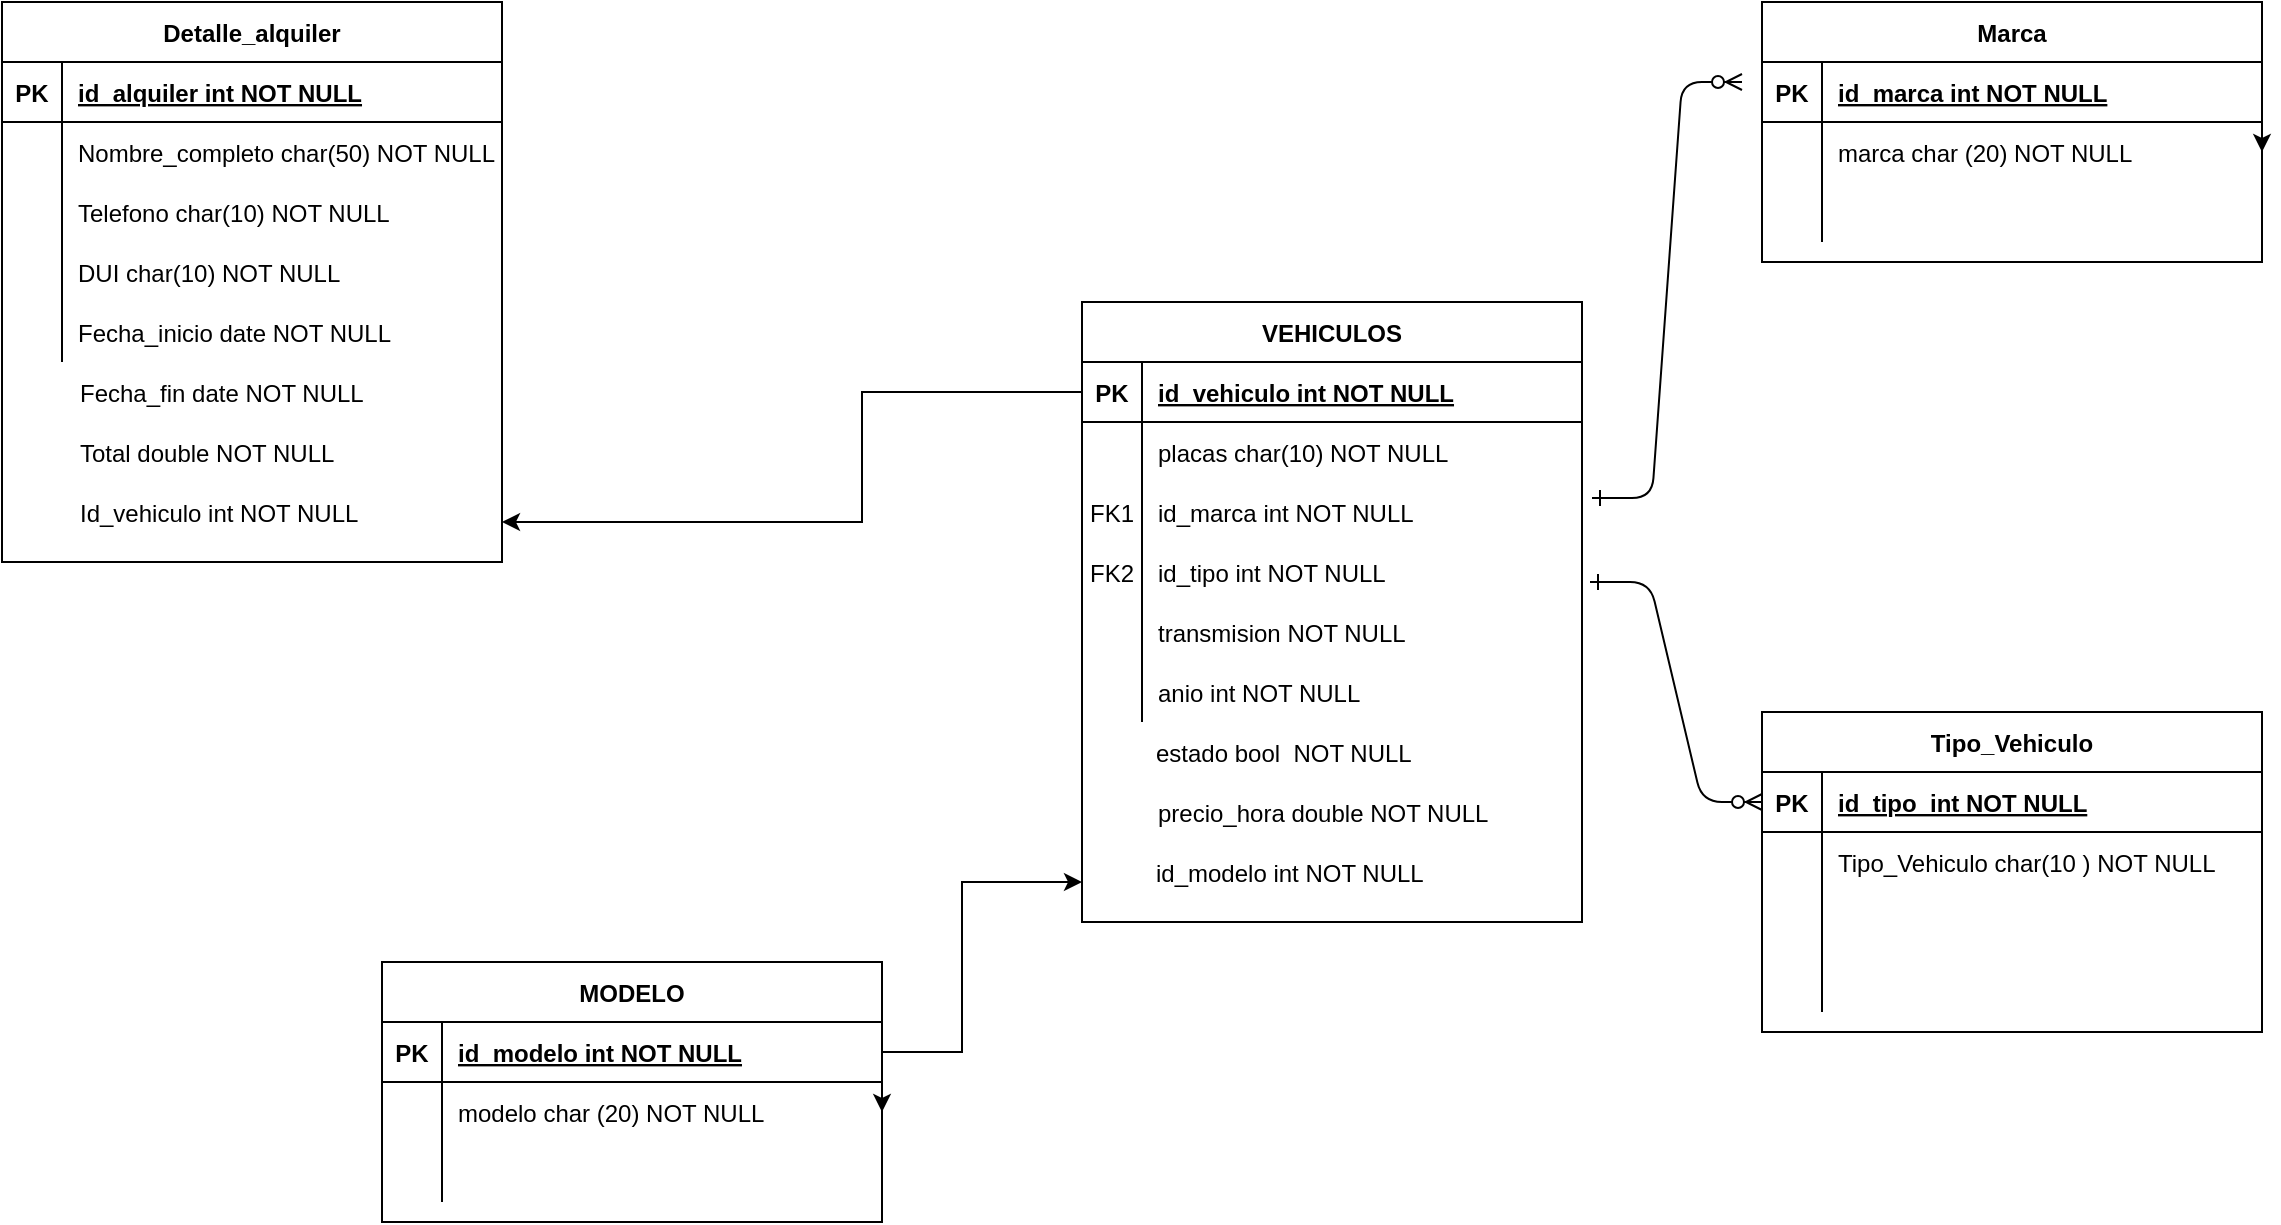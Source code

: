 <mxfile version="14.4.2" type="device"><diagram id="R2lEEEUBdFMjLlhIrx00" name="Page-1"><mxGraphModel dx="1635" dy="1612" grid="1" gridSize="10" guides="1" tooltips="1" connect="1" arrows="1" fold="1" page="1" pageScale="1" pageWidth="850" pageHeight="1100" math="0" shadow="0" extFonts="Permanent Marker^https://fonts.googleapis.com/css?family=Permanent+Marker"><root><mxCell id="0"/><mxCell id="1" parent="0"/><mxCell id="C-vyLk0tnHw3VtMMgP7b-1" value="" style="edgeStyle=entityRelationEdgeStyle;endArrow=ERzeroToMany;startArrow=ERone;endFill=1;startFill=0;entryX=0;entryY=0.5;entryDx=0;entryDy=0;" parent="1" target="C-vyLk0tnHw3VtMMgP7b-3" edge="1"><mxGeometry width="100" height="100" relative="1" as="geometry"><mxPoint x="374" y="260" as="sourcePoint"/><mxPoint x="440" y="620" as="targetPoint"/></mxGeometry></mxCell><mxCell id="C-vyLk0tnHw3VtMMgP7b-12" value="" style="edgeStyle=entityRelationEdgeStyle;endArrow=ERzeroToMany;startArrow=ERone;endFill=1;startFill=0;exitX=1.02;exitY=0.267;exitDx=0;exitDy=0;exitPerimeter=0;" parent="1" source="2K4I8nsogETPvJDbCWGR-4" edge="1"><mxGeometry width="100" height="100" relative="1" as="geometry"><mxPoint x="400" y="180" as="sourcePoint"/><mxPoint x="450" y="10" as="targetPoint"/></mxGeometry></mxCell><mxCell id="C-vyLk0tnHw3VtMMgP7b-2" value="Tipo_Vehiculo" style="shape=table;startSize=30;container=1;collapsible=1;childLayout=tableLayout;fixedRows=1;rowLines=0;fontStyle=1;align=center;resizeLast=1;" parent="1" vertex="1"><mxGeometry x="460" y="325" width="250" height="160" as="geometry"/></mxCell><mxCell id="C-vyLk0tnHw3VtMMgP7b-3" value="" style="shape=partialRectangle;collapsible=0;dropTarget=0;pointerEvents=0;fillColor=none;points=[[0,0.5],[1,0.5]];portConstraint=eastwest;top=0;left=0;right=0;bottom=1;" parent="C-vyLk0tnHw3VtMMgP7b-2" vertex="1"><mxGeometry y="30" width="250" height="30" as="geometry"/></mxCell><mxCell id="C-vyLk0tnHw3VtMMgP7b-4" value="PK" style="shape=partialRectangle;overflow=hidden;connectable=0;fillColor=none;top=0;left=0;bottom=0;right=0;fontStyle=1;" parent="C-vyLk0tnHw3VtMMgP7b-3" vertex="1"><mxGeometry width="30" height="30" as="geometry"/></mxCell><mxCell id="C-vyLk0tnHw3VtMMgP7b-5" value="id_tipo  int NOT NULL " style="shape=partialRectangle;overflow=hidden;connectable=0;fillColor=none;top=0;left=0;bottom=0;right=0;align=left;spacingLeft=6;fontStyle=5;" parent="C-vyLk0tnHw3VtMMgP7b-3" vertex="1"><mxGeometry x="30" width="220" height="30" as="geometry"/></mxCell><mxCell id="C-vyLk0tnHw3VtMMgP7b-6" value="" style="shape=partialRectangle;collapsible=0;dropTarget=0;pointerEvents=0;fillColor=none;points=[[0,0.5],[1,0.5]];portConstraint=eastwest;top=0;left=0;right=0;bottom=0;" parent="C-vyLk0tnHw3VtMMgP7b-2" vertex="1"><mxGeometry y="60" width="250" height="30" as="geometry"/></mxCell><mxCell id="C-vyLk0tnHw3VtMMgP7b-7" value="" style="shape=partialRectangle;overflow=hidden;connectable=0;fillColor=none;top=0;left=0;bottom=0;right=0;" parent="C-vyLk0tnHw3VtMMgP7b-6" vertex="1"><mxGeometry width="30" height="30" as="geometry"/></mxCell><mxCell id="C-vyLk0tnHw3VtMMgP7b-8" value="Tipo_Vehiculo char(10 ) NOT NULL" style="shape=partialRectangle;overflow=hidden;connectable=0;fillColor=none;top=0;left=0;bottom=0;right=0;align=left;spacingLeft=6;" parent="C-vyLk0tnHw3VtMMgP7b-6" vertex="1"><mxGeometry x="30" width="220" height="30" as="geometry"/></mxCell><mxCell id="2K4I8nsogETPvJDbCWGR-9" value="" style="shape=partialRectangle;collapsible=0;dropTarget=0;pointerEvents=0;fillColor=none;points=[[0,0.5],[1,0.5]];portConstraint=eastwest;top=0;left=0;right=0;bottom=0;" parent="C-vyLk0tnHw3VtMMgP7b-2" vertex="1"><mxGeometry y="90" width="250" height="30" as="geometry"/></mxCell><mxCell id="2K4I8nsogETPvJDbCWGR-10" value="" style="shape=partialRectangle;overflow=hidden;connectable=0;fillColor=none;top=0;left=0;bottom=0;right=0;" parent="2K4I8nsogETPvJDbCWGR-9" vertex="1"><mxGeometry width="30" height="30" as="geometry"/></mxCell><mxCell id="2K4I8nsogETPvJDbCWGR-11" value="" style="shape=partialRectangle;overflow=hidden;connectable=0;fillColor=none;top=0;left=0;bottom=0;right=0;align=left;spacingLeft=6;" parent="2K4I8nsogETPvJDbCWGR-9" vertex="1"><mxGeometry x="30" width="220" height="30" as="geometry"/></mxCell><mxCell id="C-vyLk0tnHw3VtMMgP7b-9" value="" style="shape=partialRectangle;collapsible=0;dropTarget=0;pointerEvents=0;fillColor=none;points=[[0,0.5],[1,0.5]];portConstraint=eastwest;top=0;left=0;right=0;bottom=0;" parent="C-vyLk0tnHw3VtMMgP7b-2" vertex="1"><mxGeometry y="120" width="250" height="30" as="geometry"/></mxCell><mxCell id="C-vyLk0tnHw3VtMMgP7b-10" value="" style="shape=partialRectangle;overflow=hidden;connectable=0;fillColor=none;top=0;left=0;bottom=0;right=0;" parent="C-vyLk0tnHw3VtMMgP7b-9" vertex="1"><mxGeometry width="30" height="30" as="geometry"/></mxCell><mxCell id="C-vyLk0tnHw3VtMMgP7b-11" value="" style="shape=partialRectangle;overflow=hidden;connectable=0;fillColor=none;top=0;left=0;bottom=0;right=0;align=left;spacingLeft=6;" parent="C-vyLk0tnHw3VtMMgP7b-9" vertex="1"><mxGeometry x="30" width="220" height="30" as="geometry"/></mxCell><mxCell id="C-vyLk0tnHw3VtMMgP7b-23" value="VEHICULOS" style="shape=table;startSize=30;container=1;collapsible=1;childLayout=tableLayout;fixedRows=1;rowLines=0;fontStyle=1;align=center;resizeLast=1;" parent="1" vertex="1"><mxGeometry x="120" y="120" width="250" height="310" as="geometry"/></mxCell><mxCell id="C-vyLk0tnHw3VtMMgP7b-24" value="" style="shape=partialRectangle;collapsible=0;dropTarget=0;pointerEvents=0;fillColor=none;points=[[0,0.5],[1,0.5]];portConstraint=eastwest;top=0;left=0;right=0;bottom=1;" parent="C-vyLk0tnHw3VtMMgP7b-23" vertex="1"><mxGeometry y="30" width="250" height="30" as="geometry"/></mxCell><mxCell id="C-vyLk0tnHw3VtMMgP7b-25" value="PK" style="shape=partialRectangle;overflow=hidden;connectable=0;fillColor=none;top=0;left=0;bottom=0;right=0;fontStyle=1;" parent="C-vyLk0tnHw3VtMMgP7b-24" vertex="1"><mxGeometry width="30" height="30" as="geometry"/></mxCell><mxCell id="C-vyLk0tnHw3VtMMgP7b-26" value="id_vehiculo int NOT NULL " style="shape=partialRectangle;overflow=hidden;connectable=0;fillColor=none;top=0;left=0;bottom=0;right=0;align=left;spacingLeft=6;fontStyle=5;" parent="C-vyLk0tnHw3VtMMgP7b-24" vertex="1"><mxGeometry x="30" width="220" height="30" as="geometry"/></mxCell><mxCell id="2K4I8nsogETPvJDbCWGR-1" value="" style="shape=partialRectangle;collapsible=0;dropTarget=0;pointerEvents=0;fillColor=none;points=[[0,0.5],[1,0.5]];portConstraint=eastwest;top=0;left=0;right=0;bottom=0;" parent="C-vyLk0tnHw3VtMMgP7b-23" vertex="1"><mxGeometry y="60" width="250" height="30" as="geometry"/></mxCell><mxCell id="2K4I8nsogETPvJDbCWGR-2" value="" style="shape=partialRectangle;overflow=hidden;connectable=0;fillColor=none;top=0;left=0;bottom=0;right=0;" parent="2K4I8nsogETPvJDbCWGR-1" vertex="1"><mxGeometry width="30" height="30" as="geometry"/></mxCell><mxCell id="2K4I8nsogETPvJDbCWGR-3" value="placas char(10) NOT NULL" style="shape=partialRectangle;overflow=hidden;connectable=0;fillColor=none;top=0;left=0;bottom=0;right=0;align=left;spacingLeft=6;" parent="2K4I8nsogETPvJDbCWGR-1" vertex="1"><mxGeometry x="30" width="220" height="30" as="geometry"/></mxCell><mxCell id="2K4I8nsogETPvJDbCWGR-4" value="" style="shape=partialRectangle;collapsible=0;dropTarget=0;pointerEvents=0;fillColor=none;points=[[0,0.5],[1,0.5]];portConstraint=eastwest;top=0;left=0;right=0;bottom=0;" parent="C-vyLk0tnHw3VtMMgP7b-23" vertex="1"><mxGeometry y="90" width="250" height="30" as="geometry"/></mxCell><mxCell id="2K4I8nsogETPvJDbCWGR-5" value="" style="shape=partialRectangle;overflow=hidden;connectable=0;fillColor=none;top=0;left=0;bottom=0;right=0;" parent="2K4I8nsogETPvJDbCWGR-4" vertex="1"><mxGeometry width="30" height="30" as="geometry"/></mxCell><mxCell id="2K4I8nsogETPvJDbCWGR-6" value="id_marca int NOT NULL" style="shape=partialRectangle;overflow=hidden;connectable=0;fillColor=none;top=0;left=0;bottom=0;right=0;align=left;spacingLeft=6;" parent="2K4I8nsogETPvJDbCWGR-4" vertex="1"><mxGeometry x="30" width="220" height="30" as="geometry"/></mxCell><mxCell id="2K4I8nsogETPvJDbCWGR-13" value="" style="shape=partialRectangle;collapsible=0;dropTarget=0;pointerEvents=0;fillColor=none;points=[[0,0.5],[1,0.5]];portConstraint=eastwest;top=0;left=0;right=0;bottom=0;" parent="C-vyLk0tnHw3VtMMgP7b-23" vertex="1"><mxGeometry y="120" width="250" height="30" as="geometry"/></mxCell><mxCell id="2K4I8nsogETPvJDbCWGR-14" value="" style="shape=partialRectangle;overflow=hidden;connectable=0;fillColor=none;top=0;left=0;bottom=0;right=0;" parent="2K4I8nsogETPvJDbCWGR-13" vertex="1"><mxGeometry width="30" height="30" as="geometry"/></mxCell><mxCell id="2K4I8nsogETPvJDbCWGR-15" value="id_tipo int NOT NULL" style="shape=partialRectangle;overflow=hidden;connectable=0;fillColor=none;top=0;left=0;bottom=0;right=0;align=left;spacingLeft=6;" parent="2K4I8nsogETPvJDbCWGR-13" vertex="1"><mxGeometry x="30" width="220" height="30" as="geometry"/></mxCell><mxCell id="78cHv1lx6WUuVRvZwpIR-13" value="" style="shape=partialRectangle;collapsible=0;dropTarget=0;pointerEvents=0;fillColor=none;points=[[0,0.5],[1,0.5]];portConstraint=eastwest;top=0;left=0;right=0;bottom=0;" vertex="1" parent="C-vyLk0tnHw3VtMMgP7b-23"><mxGeometry y="150" width="250" height="30" as="geometry"/></mxCell><mxCell id="78cHv1lx6WUuVRvZwpIR-14" value="" style="shape=partialRectangle;overflow=hidden;connectable=0;fillColor=none;top=0;left=0;bottom=0;right=0;" vertex="1" parent="78cHv1lx6WUuVRvZwpIR-13"><mxGeometry width="30" height="30" as="geometry"/></mxCell><mxCell id="78cHv1lx6WUuVRvZwpIR-15" value="" style="shape=partialRectangle;overflow=hidden;connectable=0;fillColor=none;top=0;left=0;bottom=0;right=0;align=left;spacingLeft=6;" vertex="1" parent="78cHv1lx6WUuVRvZwpIR-13"><mxGeometry x="30" width="220" height="30" as="geometry"/></mxCell><mxCell id="C-vyLk0tnHw3VtMMgP7b-27" value="" style="shape=partialRectangle;collapsible=0;dropTarget=0;pointerEvents=0;fillColor=none;points=[[0,0.5],[1,0.5]];portConstraint=eastwest;top=0;left=0;right=0;bottom=0;" parent="C-vyLk0tnHw3VtMMgP7b-23" vertex="1"><mxGeometry y="180" width="250" height="30" as="geometry"/></mxCell><mxCell id="C-vyLk0tnHw3VtMMgP7b-28" value="" style="shape=partialRectangle;overflow=hidden;connectable=0;fillColor=none;top=0;left=0;bottom=0;right=0;" parent="C-vyLk0tnHw3VtMMgP7b-27" vertex="1"><mxGeometry width="30" height="30" as="geometry"/></mxCell><mxCell id="C-vyLk0tnHw3VtMMgP7b-29" value="anio int NOT NULL" style="shape=partialRectangle;overflow=hidden;connectable=0;fillColor=none;top=0;left=0;bottom=0;right=0;align=left;spacingLeft=6;" parent="C-vyLk0tnHw3VtMMgP7b-27" vertex="1"><mxGeometry x="30" width="220" height="30" as="geometry"/></mxCell><mxCell id="2K4I8nsogETPvJDbCWGR-7" value="FK2" style="shape=partialRectangle;overflow=hidden;connectable=0;fillColor=none;top=0;left=0;bottom=0;right=0;" parent="1" vertex="1"><mxGeometry x="120" y="240" width="30" height="30" as="geometry"/></mxCell><mxCell id="2K4I8nsogETPvJDbCWGR-8" value="FK1" style="shape=partialRectangle;overflow=hidden;connectable=0;fillColor=none;top=0;left=0;bottom=0;right=0;" parent="1" vertex="1"><mxGeometry x="120" y="210" width="30" height="30" as="geometry"/></mxCell><mxCell id="2K4I8nsogETPvJDbCWGR-17" value="Marca" style="shape=table;startSize=30;container=1;collapsible=1;childLayout=tableLayout;fixedRows=1;rowLines=0;fontStyle=1;align=center;resizeLast=1;" parent="1" vertex="1"><mxGeometry x="460" y="-30" width="250" height="130" as="geometry"/></mxCell><mxCell id="2K4I8nsogETPvJDbCWGR-18" style="edgeStyle=orthogonalEdgeStyle;rounded=0;orthogonalLoop=1;jettySize=auto;html=1;exitX=1;exitY=0.5;exitDx=0;exitDy=0;entryX=1;entryY=0.5;entryDx=0;entryDy=0;" parent="2K4I8nsogETPvJDbCWGR-17" source="2K4I8nsogETPvJDbCWGR-19" target="2K4I8nsogETPvJDbCWGR-22" edge="1"><mxGeometry relative="1" as="geometry"/></mxCell><mxCell id="2K4I8nsogETPvJDbCWGR-19" value="" style="shape=partialRectangle;collapsible=0;dropTarget=0;pointerEvents=0;fillColor=none;points=[[0,0.5],[1,0.5]];portConstraint=eastwest;top=0;left=0;right=0;bottom=1;" parent="2K4I8nsogETPvJDbCWGR-17" vertex="1"><mxGeometry y="30" width="250" height="30" as="geometry"/></mxCell><mxCell id="2K4I8nsogETPvJDbCWGR-20" value="PK" style="shape=partialRectangle;overflow=hidden;connectable=0;fillColor=none;top=0;left=0;bottom=0;right=0;fontStyle=1;" parent="2K4I8nsogETPvJDbCWGR-19" vertex="1"><mxGeometry width="30" height="30" as="geometry"/></mxCell><mxCell id="2K4I8nsogETPvJDbCWGR-21" value="id_marca int NOT NULL " style="shape=partialRectangle;overflow=hidden;connectable=0;fillColor=none;top=0;left=0;bottom=0;right=0;align=left;spacingLeft=6;fontStyle=5;" parent="2K4I8nsogETPvJDbCWGR-19" vertex="1"><mxGeometry x="30" width="220" height="30" as="geometry"/></mxCell><mxCell id="2K4I8nsogETPvJDbCWGR-22" value="" style="shape=partialRectangle;collapsible=0;dropTarget=0;pointerEvents=0;fillColor=none;points=[[0,0.5],[1,0.5]];portConstraint=eastwest;top=0;left=0;right=0;bottom=0;" parent="2K4I8nsogETPvJDbCWGR-17" vertex="1"><mxGeometry y="60" width="250" height="30" as="geometry"/></mxCell><mxCell id="2K4I8nsogETPvJDbCWGR-23" value="" style="shape=partialRectangle;overflow=hidden;connectable=0;fillColor=none;top=0;left=0;bottom=0;right=0;" parent="2K4I8nsogETPvJDbCWGR-22" vertex="1"><mxGeometry width="30" height="30" as="geometry"/></mxCell><mxCell id="2K4I8nsogETPvJDbCWGR-24" value="marca char (20) NOT NULL" style="shape=partialRectangle;overflow=hidden;connectable=0;fillColor=none;top=0;left=0;bottom=0;right=0;align=left;spacingLeft=6;" parent="2K4I8nsogETPvJDbCWGR-22" vertex="1"><mxGeometry x="30" width="220" height="30" as="geometry"/></mxCell><mxCell id="2K4I8nsogETPvJDbCWGR-25" value="" style="shape=partialRectangle;collapsible=0;dropTarget=0;pointerEvents=0;fillColor=none;points=[[0,0.5],[1,0.5]];portConstraint=eastwest;top=0;left=0;right=0;bottom=0;" parent="2K4I8nsogETPvJDbCWGR-17" vertex="1"><mxGeometry y="90" width="250" height="30" as="geometry"/></mxCell><mxCell id="2K4I8nsogETPvJDbCWGR-26" value="" style="shape=partialRectangle;overflow=hidden;connectable=0;fillColor=none;top=0;left=0;bottom=0;right=0;" parent="2K4I8nsogETPvJDbCWGR-25" vertex="1"><mxGeometry width="30" height="30" as="geometry"/></mxCell><mxCell id="2K4I8nsogETPvJDbCWGR-27" value="" style="shape=partialRectangle;overflow=hidden;connectable=0;fillColor=none;top=0;left=0;bottom=0;right=0;align=left;spacingLeft=6;" parent="2K4I8nsogETPvJDbCWGR-25" vertex="1"><mxGeometry x="30" width="220" height="30" as="geometry"/></mxCell><mxCell id="2K4I8nsogETPvJDbCWGR-44" value="id_modelo int NOT NULL" style="shape=partialRectangle;overflow=hidden;connectable=0;fillColor=none;top=0;left=0;bottom=0;right=0;align=left;spacingLeft=6;" parent="1" vertex="1"><mxGeometry x="149" y="390" width="220" height="30" as="geometry"/></mxCell><mxCell id="2K4I8nsogETPvJDbCWGR-52" value="estado bool  NOT NULL" style="shape=partialRectangle;overflow=hidden;connectable=0;fillColor=none;top=0;left=0;bottom=0;right=0;align=left;spacingLeft=6;" parent="1" vertex="1"><mxGeometry x="149" y="330" width="220" height="30" as="geometry"/></mxCell><mxCell id="2K4I8nsogETPvJDbCWGR-57" value="Detalle_alquiler" style="shape=table;startSize=30;container=1;collapsible=1;childLayout=tableLayout;fixedRows=1;rowLines=0;fontStyle=1;align=center;resizeLast=1;" parent="1" vertex="1"><mxGeometry x="-420" y="-30" width="250" height="280" as="geometry"/></mxCell><mxCell id="2K4I8nsogETPvJDbCWGR-58" value="" style="shape=partialRectangle;collapsible=0;dropTarget=0;pointerEvents=0;fillColor=none;points=[[0,0.5],[1,0.5]];portConstraint=eastwest;top=0;left=0;right=0;bottom=1;" parent="2K4I8nsogETPvJDbCWGR-57" vertex="1"><mxGeometry y="30" width="250" height="30" as="geometry"/></mxCell><mxCell id="2K4I8nsogETPvJDbCWGR-59" value="PK" style="shape=partialRectangle;overflow=hidden;connectable=0;fillColor=none;top=0;left=0;bottom=0;right=0;fontStyle=1;" parent="2K4I8nsogETPvJDbCWGR-58" vertex="1"><mxGeometry width="30" height="30" as="geometry"/></mxCell><mxCell id="2K4I8nsogETPvJDbCWGR-60" value="id_alquiler int NOT NULL " style="shape=partialRectangle;overflow=hidden;connectable=0;fillColor=none;top=0;left=0;bottom=0;right=0;align=left;spacingLeft=6;fontStyle=5;" parent="2K4I8nsogETPvJDbCWGR-58" vertex="1"><mxGeometry x="30" width="220" height="30" as="geometry"/></mxCell><mxCell id="2K4I8nsogETPvJDbCWGR-61" value="" style="shape=partialRectangle;collapsible=0;dropTarget=0;pointerEvents=0;fillColor=none;points=[[0,0.5],[1,0.5]];portConstraint=eastwest;top=0;left=0;right=0;bottom=0;" parent="2K4I8nsogETPvJDbCWGR-57" vertex="1"><mxGeometry y="60" width="250" height="30" as="geometry"/></mxCell><mxCell id="2K4I8nsogETPvJDbCWGR-62" value="" style="shape=partialRectangle;overflow=hidden;connectable=0;fillColor=none;top=0;left=0;bottom=0;right=0;" parent="2K4I8nsogETPvJDbCWGR-61" vertex="1"><mxGeometry width="30" height="30" as="geometry"/></mxCell><mxCell id="2K4I8nsogETPvJDbCWGR-63" value="Nombre_completo char(50) NOT NULL" style="shape=partialRectangle;overflow=hidden;connectable=0;fillColor=none;top=0;left=0;bottom=0;right=0;align=left;spacingLeft=6;" parent="2K4I8nsogETPvJDbCWGR-61" vertex="1"><mxGeometry x="30" width="220" height="30" as="geometry"/></mxCell><mxCell id="2K4I8nsogETPvJDbCWGR-64" value="" style="shape=partialRectangle;collapsible=0;dropTarget=0;pointerEvents=0;fillColor=none;points=[[0,0.5],[1,0.5]];portConstraint=eastwest;top=0;left=0;right=0;bottom=0;" parent="2K4I8nsogETPvJDbCWGR-57" vertex="1"><mxGeometry y="90" width="250" height="30" as="geometry"/></mxCell><mxCell id="2K4I8nsogETPvJDbCWGR-65" value="" style="shape=partialRectangle;overflow=hidden;connectable=0;fillColor=none;top=0;left=0;bottom=0;right=0;" parent="2K4I8nsogETPvJDbCWGR-64" vertex="1"><mxGeometry width="30" height="30" as="geometry"/></mxCell><mxCell id="2K4I8nsogETPvJDbCWGR-66" value="Telefono char(10) NOT NULL" style="shape=partialRectangle;overflow=hidden;connectable=0;fillColor=none;top=0;left=0;bottom=0;right=0;align=left;spacingLeft=6;" parent="2K4I8nsogETPvJDbCWGR-64" vertex="1"><mxGeometry x="30" width="220" height="30" as="geometry"/></mxCell><mxCell id="2K4I8nsogETPvJDbCWGR-67" value="" style="shape=partialRectangle;collapsible=0;dropTarget=0;pointerEvents=0;fillColor=none;points=[[0,0.5],[1,0.5]];portConstraint=eastwest;top=0;left=0;right=0;bottom=0;" parent="2K4I8nsogETPvJDbCWGR-57" vertex="1"><mxGeometry y="120" width="250" height="30" as="geometry"/></mxCell><mxCell id="2K4I8nsogETPvJDbCWGR-68" value="" style="shape=partialRectangle;overflow=hidden;connectable=0;fillColor=none;top=0;left=0;bottom=0;right=0;" parent="2K4I8nsogETPvJDbCWGR-67" vertex="1"><mxGeometry width="30" height="30" as="geometry"/></mxCell><mxCell id="2K4I8nsogETPvJDbCWGR-69" value="DUI char(10) NOT NULL" style="shape=partialRectangle;overflow=hidden;connectable=0;fillColor=none;top=0;left=0;bottom=0;right=0;align=left;spacingLeft=6;" parent="2K4I8nsogETPvJDbCWGR-67" vertex="1"><mxGeometry x="30" width="220" height="30" as="geometry"/></mxCell><mxCell id="2K4I8nsogETPvJDbCWGR-70" value="" style="shape=partialRectangle;collapsible=0;dropTarget=0;pointerEvents=0;fillColor=none;points=[[0,0.5],[1,0.5]];portConstraint=eastwest;top=0;left=0;right=0;bottom=0;" parent="2K4I8nsogETPvJDbCWGR-57" vertex="1"><mxGeometry y="150" width="250" height="30" as="geometry"/></mxCell><mxCell id="2K4I8nsogETPvJDbCWGR-71" value="" style="shape=partialRectangle;overflow=hidden;connectable=0;fillColor=none;top=0;left=0;bottom=0;right=0;" parent="2K4I8nsogETPvJDbCWGR-70" vertex="1"><mxGeometry width="30" height="30" as="geometry"/></mxCell><mxCell id="2K4I8nsogETPvJDbCWGR-72" value="Fecha_inicio date NOT NULL" style="shape=partialRectangle;overflow=hidden;connectable=0;fillColor=none;top=0;left=0;bottom=0;right=0;align=left;spacingLeft=6;" parent="2K4I8nsogETPvJDbCWGR-70" vertex="1"><mxGeometry x="30" width="220" height="30" as="geometry"/></mxCell><mxCell id="2K4I8nsogETPvJDbCWGR-73" value="precio_hora double NOT NULL" style="shape=partialRectangle;overflow=hidden;connectable=0;fillColor=none;top=0;left=0;bottom=0;right=0;align=left;spacingLeft=6;" parent="1" vertex="1"><mxGeometry x="150" y="360" width="220" height="30" as="geometry"/></mxCell><mxCell id="2K4I8nsogETPvJDbCWGR-74" value="Fecha_fin date NOT NULL" style="shape=partialRectangle;overflow=hidden;connectable=0;fillColor=none;top=0;left=0;bottom=0;right=0;align=left;spacingLeft=6;" parent="1" vertex="1"><mxGeometry x="-389" y="150" width="220" height="30" as="geometry"/></mxCell><mxCell id="2K4I8nsogETPvJDbCWGR-75" value="Total double NOT NULL" style="shape=partialRectangle;overflow=hidden;connectable=0;fillColor=none;top=0;left=0;bottom=0;right=0;align=left;spacingLeft=6;" parent="1" vertex="1"><mxGeometry x="-389" y="180" width="220" height="30" as="geometry"/></mxCell><mxCell id="2K4I8nsogETPvJDbCWGR-76" value="Id_vehiculo int NOT NULL" style="shape=partialRectangle;overflow=hidden;connectable=0;fillColor=none;top=0;left=0;bottom=0;right=0;align=left;spacingLeft=6;" parent="1" vertex="1"><mxGeometry x="-389" y="210" width="220" height="30" as="geometry"/></mxCell><mxCell id="78cHv1lx6WUuVRvZwpIR-1" style="edgeStyle=orthogonalEdgeStyle;rounded=0;orthogonalLoop=1;jettySize=auto;html=1;" edge="1" parent="1" source="C-vyLk0tnHw3VtMMgP7b-24"><mxGeometry relative="1" as="geometry"><mxPoint x="-170" y="230" as="targetPoint"/><Array as="points"><mxPoint x="10" y="165"/><mxPoint x="10" y="230"/></Array></mxGeometry></mxCell><mxCell id="78cHv1lx6WUuVRvZwpIR-2" value="MODELO" style="shape=table;startSize=30;container=1;collapsible=1;childLayout=tableLayout;fixedRows=1;rowLines=0;fontStyle=1;align=center;resizeLast=1;" vertex="1" parent="1"><mxGeometry x="-230" y="450" width="250" height="130" as="geometry"/></mxCell><mxCell id="78cHv1lx6WUuVRvZwpIR-3" style="edgeStyle=orthogonalEdgeStyle;rounded=0;orthogonalLoop=1;jettySize=auto;html=1;exitX=1;exitY=0.5;exitDx=0;exitDy=0;entryX=1;entryY=0.5;entryDx=0;entryDy=0;" edge="1" parent="78cHv1lx6WUuVRvZwpIR-2" source="78cHv1lx6WUuVRvZwpIR-4" target="78cHv1lx6WUuVRvZwpIR-7"><mxGeometry relative="1" as="geometry"/></mxCell><mxCell id="78cHv1lx6WUuVRvZwpIR-4" value="" style="shape=partialRectangle;collapsible=0;dropTarget=0;pointerEvents=0;fillColor=none;points=[[0,0.5],[1,0.5]];portConstraint=eastwest;top=0;left=0;right=0;bottom=1;" vertex="1" parent="78cHv1lx6WUuVRvZwpIR-2"><mxGeometry y="30" width="250" height="30" as="geometry"/></mxCell><mxCell id="78cHv1lx6WUuVRvZwpIR-5" value="PK" style="shape=partialRectangle;overflow=hidden;connectable=0;fillColor=none;top=0;left=0;bottom=0;right=0;fontStyle=1;" vertex="1" parent="78cHv1lx6WUuVRvZwpIR-4"><mxGeometry width="30" height="30" as="geometry"/></mxCell><mxCell id="78cHv1lx6WUuVRvZwpIR-6" value="id_modelo int NOT NULL " style="shape=partialRectangle;overflow=hidden;connectable=0;fillColor=none;top=0;left=0;bottom=0;right=0;align=left;spacingLeft=6;fontStyle=5;" vertex="1" parent="78cHv1lx6WUuVRvZwpIR-4"><mxGeometry x="30" width="220" height="30" as="geometry"/></mxCell><mxCell id="78cHv1lx6WUuVRvZwpIR-7" value="" style="shape=partialRectangle;collapsible=0;dropTarget=0;pointerEvents=0;fillColor=none;points=[[0,0.5],[1,0.5]];portConstraint=eastwest;top=0;left=0;right=0;bottom=0;" vertex="1" parent="78cHv1lx6WUuVRvZwpIR-2"><mxGeometry y="60" width="250" height="30" as="geometry"/></mxCell><mxCell id="78cHv1lx6WUuVRvZwpIR-8" value="" style="shape=partialRectangle;overflow=hidden;connectable=0;fillColor=none;top=0;left=0;bottom=0;right=0;" vertex="1" parent="78cHv1lx6WUuVRvZwpIR-7"><mxGeometry width="30" height="30" as="geometry"/></mxCell><mxCell id="78cHv1lx6WUuVRvZwpIR-9" value="modelo char (20) NOT NULL" style="shape=partialRectangle;overflow=hidden;connectable=0;fillColor=none;top=0;left=0;bottom=0;right=0;align=left;spacingLeft=6;" vertex="1" parent="78cHv1lx6WUuVRvZwpIR-7"><mxGeometry x="30" width="220" height="30" as="geometry"/></mxCell><mxCell id="78cHv1lx6WUuVRvZwpIR-10" value="" style="shape=partialRectangle;collapsible=0;dropTarget=0;pointerEvents=0;fillColor=none;points=[[0,0.5],[1,0.5]];portConstraint=eastwest;top=0;left=0;right=0;bottom=0;" vertex="1" parent="78cHv1lx6WUuVRvZwpIR-2"><mxGeometry y="90" width="250" height="30" as="geometry"/></mxCell><mxCell id="78cHv1lx6WUuVRvZwpIR-11" value="" style="shape=partialRectangle;overflow=hidden;connectable=0;fillColor=none;top=0;left=0;bottom=0;right=0;" vertex="1" parent="78cHv1lx6WUuVRvZwpIR-10"><mxGeometry width="30" height="30" as="geometry"/></mxCell><mxCell id="78cHv1lx6WUuVRvZwpIR-12" value="" style="shape=partialRectangle;overflow=hidden;connectable=0;fillColor=none;top=0;left=0;bottom=0;right=0;align=left;spacingLeft=6;" vertex="1" parent="78cHv1lx6WUuVRvZwpIR-10"><mxGeometry x="30" width="220" height="30" as="geometry"/></mxCell><mxCell id="78cHv1lx6WUuVRvZwpIR-18" style="edgeStyle=orthogonalEdgeStyle;rounded=0;orthogonalLoop=1;jettySize=auto;html=1;exitX=1;exitY=0.5;exitDx=0;exitDy=0;" edge="1" parent="1" source="78cHv1lx6WUuVRvZwpIR-4"><mxGeometry relative="1" as="geometry"><mxPoint x="120" y="410" as="targetPoint"/><Array as="points"><mxPoint x="60" y="495"/><mxPoint x="60" y="410"/></Array></mxGeometry></mxCell><mxCell id="78cHv1lx6WUuVRvZwpIR-22" value="" style="shape=partialRectangle;collapsible=0;dropTarget=0;pointerEvents=0;fillColor=none;points=[[0,0.5],[1,0.5]];portConstraint=eastwest;top=0;left=0;right=0;bottom=0;" vertex="1" parent="1"><mxGeometry x="120" y="270" width="250" height="30" as="geometry"/></mxCell><mxCell id="78cHv1lx6WUuVRvZwpIR-23" value="" style="shape=partialRectangle;overflow=hidden;connectable=0;fillColor=none;top=0;left=0;bottom=0;right=0;" vertex="1" parent="78cHv1lx6WUuVRvZwpIR-22"><mxGeometry width="30" height="30" as="geometry"/></mxCell><mxCell id="78cHv1lx6WUuVRvZwpIR-24" value="transmision NOT NULL" style="shape=partialRectangle;overflow=hidden;connectable=0;fillColor=none;top=0;left=0;bottom=0;right=0;align=left;spacingLeft=6;" vertex="1" parent="78cHv1lx6WUuVRvZwpIR-22"><mxGeometry x="30" width="220" height="30" as="geometry"/></mxCell></root></mxGraphModel></diagram></mxfile>